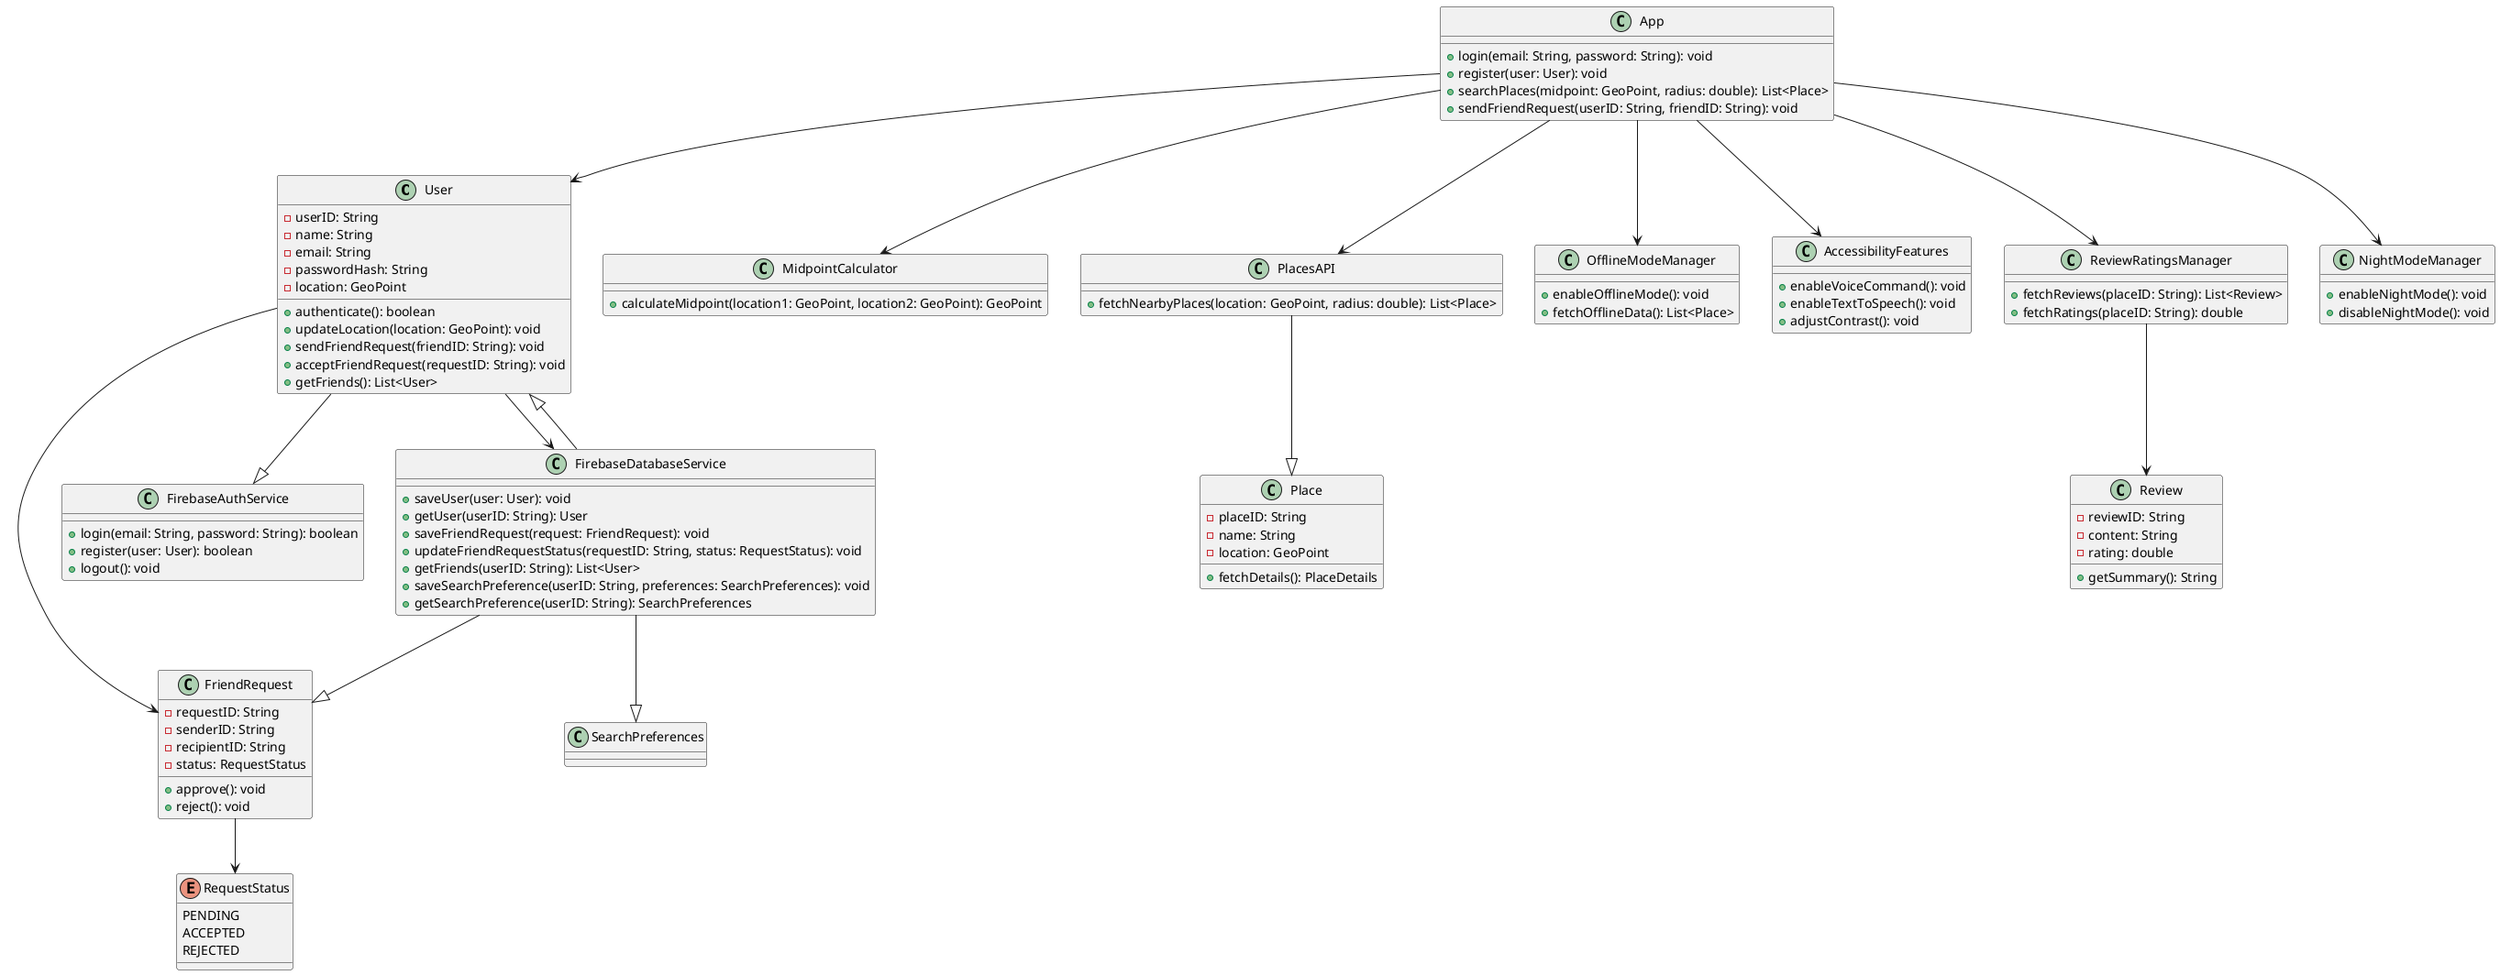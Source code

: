@startuml

' Diagram: Class Diagram for User Management and Friend Requests

class User {
    - userID: String
    - name: String
    - email: String
    - passwordHash: String
    - location: GeoPoint
    + authenticate(): boolean
    + updateLocation(location: GeoPoint): void
    + sendFriendRequest(friendID: String): void
    + acceptFriendRequest(requestID: String): void
    + getFriends(): List<User>
}

class FriendRequest {
    - requestID: String
    - senderID: String
    - recipientID: String
    - status: RequestStatus
    + approve(): void
    + reject(): void
}

enum RequestStatus {
    PENDING
    ACCEPTED
    REJECTED
}

class FirebaseAuthService {
    + login(email: String, password: String): boolean
    + register(user: User): boolean
    + logout(): void
}

class FirebaseDatabaseService {
    + saveUser(user: User): void
    + getUser(userID: String): User
    + saveFriendRequest(request: FriendRequest): void
    + updateFriendRequestStatus(requestID: String, status: RequestStatus): void
    + getFriends(userID: String): List<User>
    + saveSearchPreference(userID: String, preferences: SearchPreferences): void
    + getSearchPreference(userID: String): SearchPreferences
}

class MidpointCalculator {
    + calculateMidpoint(location1: GeoPoint, location2: GeoPoint): GeoPoint
}

class Place {
    - placeID: String
    - name: String
    - location: GeoPoint
    + fetchDetails(): PlaceDetails
}

class PlacesAPI {
    + fetchNearbyPlaces(location: GeoPoint, radius: double): List<Place>
}

class App {
    + login(email: String, password: String): void
    + register(user: User): void
    + searchPlaces(midpoint: GeoPoint, radius: double): List<Place>
    + sendFriendRequest(userID: String, friendID: String): void
}

class OfflineModeManager {
    + enableOfflineMode(): void
    + fetchOfflineData(): List<Place>
}

class AccessibilityFeatures {
    + enableVoiceCommand(): void
    + enableTextToSpeech(): void
    + adjustContrast(): void
}

class ReviewRatingsManager {
    + fetchReviews(placeID: String): List<Review>
    + fetchRatings(placeID: String): double
}

class Review {
    - reviewID: String
    - content: String
    - rating: double
    + getSummary(): String
}

class NightModeManager {
    + enableNightMode(): void
    + disableNightMode(): void
}

User --|> FirebaseAuthService
User --> FirebaseDatabaseService
User --> FriendRequest
FriendRequest --> RequestStatus
App --> User
App --> PlacesAPI
App --> MidpointCalculator
App --> OfflineModeManager
App --> AccessibilityFeatures
App --> ReviewRatingsManager
App --> NightModeManager
FirebaseDatabaseService --|> User
FirebaseDatabaseService --|> FriendRequest
FirebaseDatabaseService --|> SearchPreferences
PlacesAPI --|> Place
ReviewRatingsManager --> Review

@enduml

@startuml

' Diagram: Class Diagram for Place Search and Midpoint Calculation

class SearchPreferences {
    - radius: double
    - filters: List<String>
    + updateRadius(newRadius: double): void
    + addFilter(filter: String): void
    + removeFilter(filter: String): void
}

class PlaceObserver {
    + update(placeList: List<Place>): void
}

class SearchManager {
    - observers: List<PlaceObserver>
    - currentSearchPreferences: SearchPreferences
    + addObserver(observer: PlaceObserver): void
    + removeObserver(observer: PlaceObserver): void
    + notifyObservers(): void
    + executeSearch(location: GeoPoint): List<Place>
}

class SearchResults {
    - places: List<Place>
    + displayResults(): void
}

class GeoPoint {
    - latitude: double
    - longitude: double
    + getCoordinates(): String
}

SearchPreferences --> SearchManager
SearchManager --> PlaceObserver
SearchManager --> SearchResults
SearchResults --> Place
Place --> GeoPoint

@enduml
